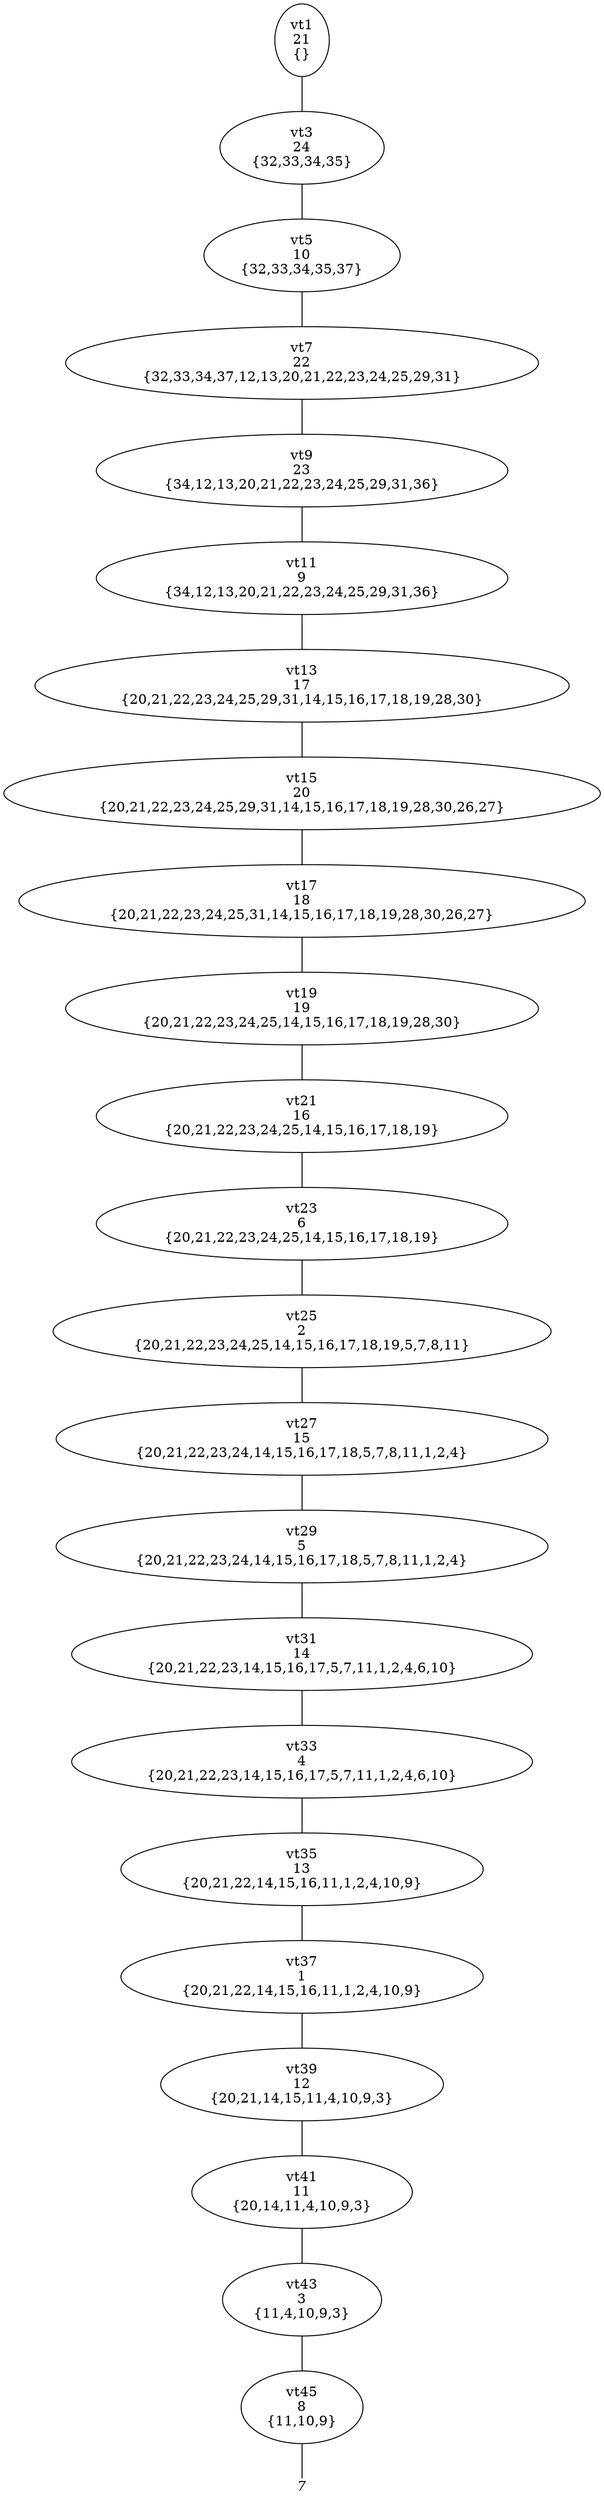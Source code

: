 
digraph vtree {

overlap=false

n1 [label="vt1
21
{}",shape="ellipse"]; 
n3 [label="vt3
24
{32,33,34,35}",shape="ellipse"]; 
n5 [label="vt5
10
{32,33,34,35,37}",shape="ellipse"]; 
n7 [label="vt7
22
{32,33,34,37,12,13,20,21,22,23,24,25,29,31}",shape="ellipse"]; 
n9 [label="vt9
23
{34,12,13,20,21,22,23,24,25,29,31,36}",shape="ellipse"]; 
n11 [label="vt11
9
{34,12,13,20,21,22,23,24,25,29,31,36}",shape="ellipse"]; 
n13 [label="vt13
17
{20,21,22,23,24,25,29,31,14,15,16,17,18,19,28,30}",shape="ellipse"]; 
n15 [label="vt15
20
{20,21,22,23,24,25,29,31,14,15,16,17,18,19,28,30,26,27}",shape="ellipse"]; 
n17 [label="vt17
18
{20,21,22,23,24,25,31,14,15,16,17,18,19,28,30,26,27}",shape="ellipse"]; 
n19 [label="vt19
19
{20,21,22,23,24,25,14,15,16,17,18,19,28,30}",shape="ellipse"]; 
n21 [label="vt21
16
{20,21,22,23,24,25,14,15,16,17,18,19}",shape="ellipse"]; 
n23 [label="vt23
6
{20,21,22,23,24,25,14,15,16,17,18,19}",shape="ellipse"]; 
n25 [label="vt25
2
{20,21,22,23,24,25,14,15,16,17,18,19,5,7,8,11}",shape="ellipse"]; 
n27 [label="vt27
15
{20,21,22,23,24,14,15,16,17,18,5,7,8,11,1,2,4}",shape="ellipse"]; 
n29 [label="vt29
5
{20,21,22,23,24,14,15,16,17,18,5,7,8,11,1,2,4}",shape="ellipse"]; 
n31 [label="vt31
14
{20,21,22,23,14,15,16,17,5,7,11,1,2,4,6,10}",shape="ellipse"]; 
n33 [label="vt33
4
{20,21,22,23,14,15,16,17,5,7,11,1,2,4,6,10}",shape="ellipse"]; 
n35 [label="vt35
13
{20,21,22,14,15,16,11,1,2,4,10,9}",shape="ellipse"]; 
n37 [label="vt37
1
{20,21,22,14,15,16,11,1,2,4,10,9}",shape="ellipse"]; 
n39 [label="vt39
12
{20,21,14,15,11,4,10,9,3}",shape="ellipse"]; 
n41 [label="vt41
11
{20,14,11,4,10,9,3}",shape="ellipse"]; 
n43 [label="vt43
3
{11,4,10,9,3}",shape="ellipse"]; 
n45 [label="vt45
8
{11,10,9}",shape="ellipse"]; 
n46 [label="7",fontname="Times-Italic",fontsize=14,shape=plaintext,fixedsize=true,width=.25,height=.25]; 
n1->n3 [arrowhead=none];
n3->n5 [arrowhead=none];
n5->n7 [arrowhead=none];
n7->n9 [arrowhead=none];
n9->n11 [arrowhead=none];
n11->n13 [arrowhead=none];
n13->n15 [arrowhead=none];
n15->n17 [arrowhead=none];
n17->n19 [arrowhead=none];
n19->n21 [arrowhead=none];
n21->n23 [arrowhead=none];
n23->n25 [arrowhead=none];
n25->n27 [arrowhead=none];
n27->n29 [arrowhead=none];
n29->n31 [arrowhead=none];
n31->n33 [arrowhead=none];
n33->n35 [arrowhead=none];
n35->n37 [arrowhead=none];
n37->n39 [arrowhead=none];
n39->n41 [arrowhead=none];
n41->n43 [arrowhead=none];
n43->n45 [arrowhead=none];
n45->n46 [arrowhead=none];


}